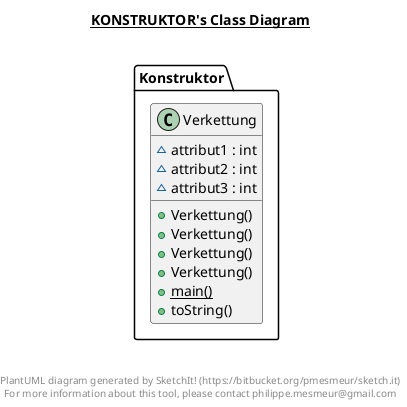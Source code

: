 @startuml

title __KONSTRUKTOR's Class Diagram__\n

  namespace Konstruktor {
    class Konstruktor.Verkettung {
        ~ attribut1 : int
        ~ attribut2 : int
        ~ attribut3 : int
        + Verkettung()
        + Verkettung()
        + Verkettung()
        + Verkettung()
        {static} + main()
        + toString()
    }
  }
  



right footer


PlantUML diagram generated by SketchIt! (https://bitbucket.org/pmesmeur/sketch.it)
For more information about this tool, please contact philippe.mesmeur@gmail.com
endfooter

@enduml
